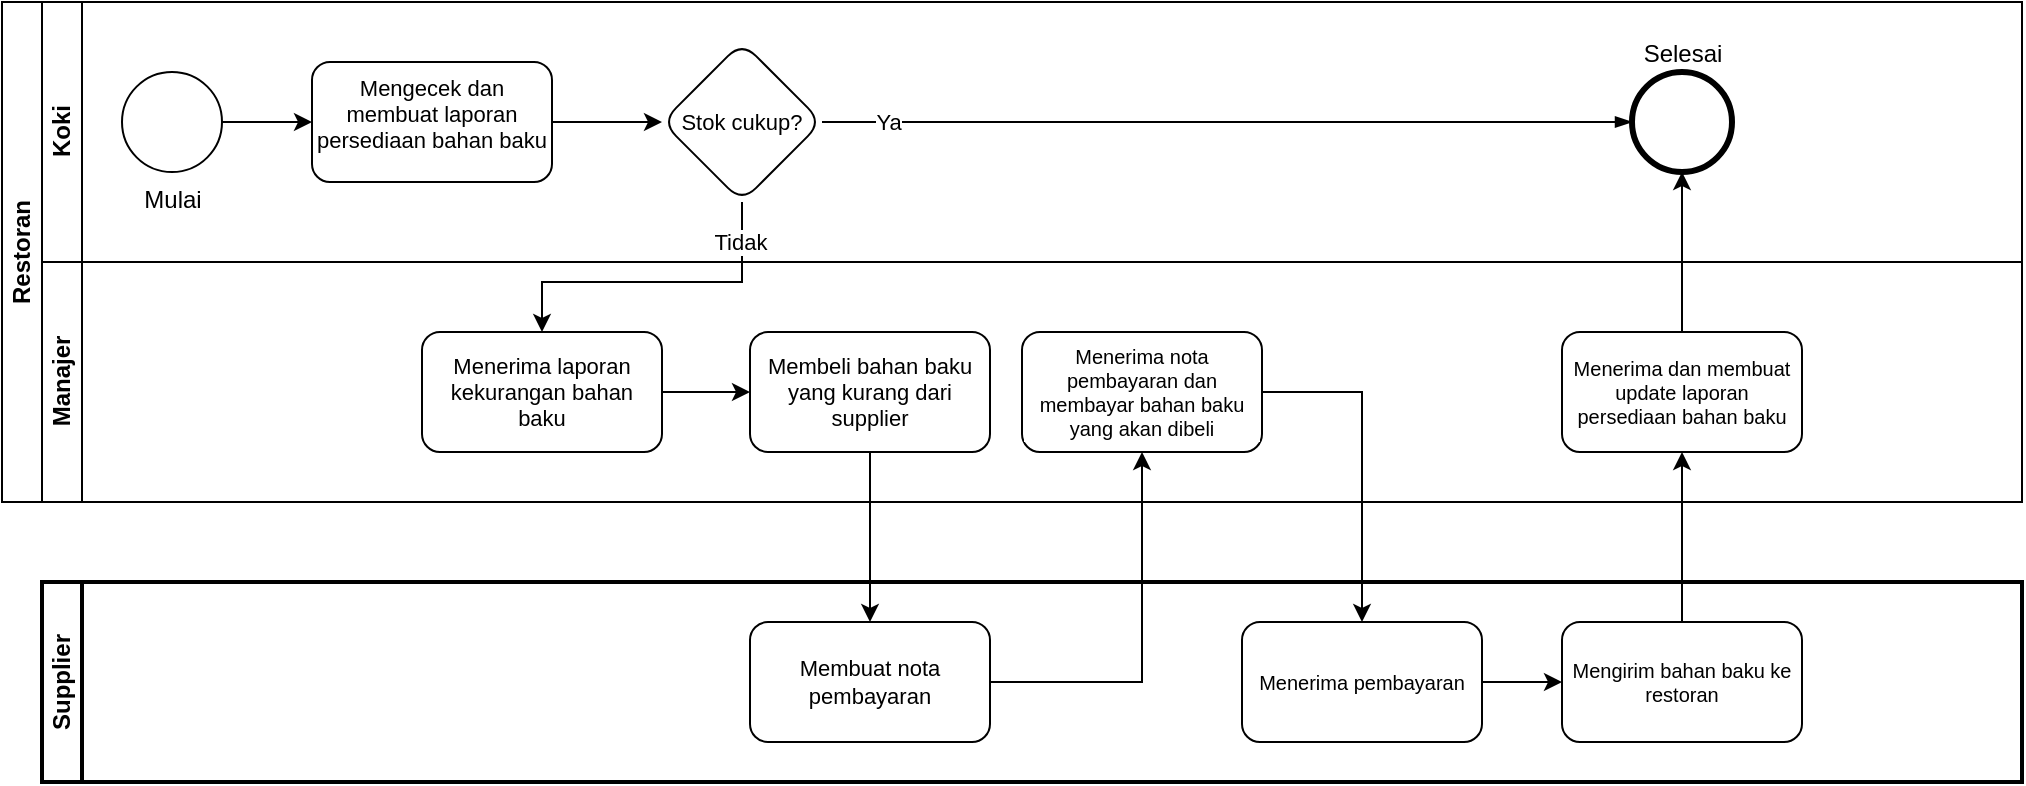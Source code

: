 <mxfile version="22.1.11" type="github">
  <diagram name="Halaman-1" id="3id3iJo2jkvc9qWagwzK">
    <mxGraphModel dx="880" dy="468" grid="1" gridSize="10" guides="1" tooltips="1" connect="1" arrows="1" fold="1" page="1" pageScale="1" pageWidth="827" pageHeight="1169" math="0" shadow="0">
      <root>
        <mxCell id="0" />
        <mxCell id="1" parent="0" />
        <mxCell id="7BFQ7shZ7ki50HZHnvO6-1" value="Restoran" style="swimlane;html=1;childLayout=stackLayout;resizeParent=1;resizeParentMax=0;horizontal=0;startSize=20;horizontalStack=0;whiteSpace=wrap;" vertex="1" parent="1">
          <mxGeometry x="40" y="40" width="1010" height="250" as="geometry" />
        </mxCell>
        <mxCell id="7BFQ7shZ7ki50HZHnvO6-2" value="Koki" style="swimlane;html=1;startSize=20;horizontal=0;" vertex="1" parent="7BFQ7shZ7ki50HZHnvO6-1">
          <mxGeometry x="20" width="990" height="130" as="geometry" />
        </mxCell>
        <mxCell id="7BFQ7shZ7ki50HZHnvO6-8" value="" style="edgeStyle=orthogonalEdgeStyle;rounded=0;orthogonalLoop=1;jettySize=auto;html=1;" edge="1" parent="7BFQ7shZ7ki50HZHnvO6-2" source="7BFQ7shZ7ki50HZHnvO6-6" target="7BFQ7shZ7ki50HZHnvO6-7">
          <mxGeometry relative="1" as="geometry" />
        </mxCell>
        <mxCell id="7BFQ7shZ7ki50HZHnvO6-6" value="Mulai" style="points=[[0.145,0.145,0],[0.5,0,0],[0.855,0.145,0],[1,0.5,0],[0.855,0.855,0],[0.5,1,0],[0.145,0.855,0],[0,0.5,0]];shape=mxgraph.bpmn.event;html=1;verticalLabelPosition=bottom;labelBackgroundColor=#ffffff;verticalAlign=top;align=center;perimeter=ellipsePerimeter;outlineConnect=0;aspect=fixed;outline=standard;symbol=general;" vertex="1" parent="7BFQ7shZ7ki50HZHnvO6-2">
          <mxGeometry x="40" y="35" width="50" height="50" as="geometry" />
        </mxCell>
        <mxCell id="7BFQ7shZ7ki50HZHnvO6-10" value="" style="edgeStyle=orthogonalEdgeStyle;rounded=0;orthogonalLoop=1;jettySize=auto;html=1;" edge="1" parent="7BFQ7shZ7ki50HZHnvO6-2" source="7BFQ7shZ7ki50HZHnvO6-7" target="7BFQ7shZ7ki50HZHnvO6-9">
          <mxGeometry relative="1" as="geometry" />
        </mxCell>
        <mxCell id="7BFQ7shZ7ki50HZHnvO6-7" value="Mengecek dan membuat laporan persediaan bahan baku" style="rounded=1;whiteSpace=wrap;html=1;verticalAlign=top;labelBackgroundColor=#ffffff;fontSize=11;" vertex="1" parent="7BFQ7shZ7ki50HZHnvO6-2">
          <mxGeometry x="135" y="30" width="120" height="60" as="geometry" />
        </mxCell>
        <mxCell id="7BFQ7shZ7ki50HZHnvO6-9" value="Stok cukup?" style="rhombus;whiteSpace=wrap;html=1;fontSize=11;verticalAlign=middle;rounded=1;labelBackgroundColor=#ffffff;labelPosition=center;verticalLabelPosition=middle;align=center;" vertex="1" parent="7BFQ7shZ7ki50HZHnvO6-2">
          <mxGeometry x="310" y="20" width="80" height="80" as="geometry" />
        </mxCell>
        <mxCell id="7BFQ7shZ7ki50HZHnvO6-26" value="Selesai" style="points=[[0.145,0.145,0],[0.5,0,0],[0.855,0.145,0],[1,0.5,0],[0.855,0.855,0],[0.5,1,0],[0.145,0.855,0],[0,0.5,0]];shape=mxgraph.bpmn.event;html=1;verticalLabelPosition=top;labelBackgroundColor=#ffffff;verticalAlign=bottom;align=center;perimeter=ellipsePerimeter;outlineConnect=0;aspect=fixed;outline=end;symbol=terminate2;labelPosition=center;" vertex="1" parent="7BFQ7shZ7ki50HZHnvO6-2">
          <mxGeometry x="795" y="35" width="50" height="50" as="geometry" />
        </mxCell>
        <mxCell id="7BFQ7shZ7ki50HZHnvO6-28" value="" style="edgeStyle=elbowEdgeStyle;fontSize=12;html=1;endArrow=blockThin;endFill=1;rounded=0;exitX=1;exitY=0.5;exitDx=0;exitDy=0;entryX=0;entryY=0.5;entryDx=0;entryDy=0;entryPerimeter=0;" edge="1" parent="7BFQ7shZ7ki50HZHnvO6-2" source="7BFQ7shZ7ki50HZHnvO6-9" target="7BFQ7shZ7ki50HZHnvO6-26">
          <mxGeometry width="160" relative="1" as="geometry">
            <mxPoint x="470" y="210" as="sourcePoint" />
            <mxPoint x="630" y="210" as="targetPoint" />
          </mxGeometry>
        </mxCell>
        <mxCell id="7BFQ7shZ7ki50HZHnvO6-29" value="Ya" style="edgeLabel;html=1;align=center;verticalAlign=middle;resizable=0;points=[];" vertex="1" connectable="0" parent="7BFQ7shZ7ki50HZHnvO6-28">
          <mxGeometry x="-0.837" relative="1" as="geometry">
            <mxPoint as="offset" />
          </mxGeometry>
        </mxCell>
        <mxCell id="7BFQ7shZ7ki50HZHnvO6-3" value="Manajer" style="swimlane;html=1;startSize=20;horizontal=0;" vertex="1" parent="7BFQ7shZ7ki50HZHnvO6-1">
          <mxGeometry x="20" y="130" width="990" height="120" as="geometry" />
        </mxCell>
        <mxCell id="7BFQ7shZ7ki50HZHnvO6-15" value="" style="edgeStyle=orthogonalEdgeStyle;rounded=0;orthogonalLoop=1;jettySize=auto;html=1;" edge="1" parent="7BFQ7shZ7ki50HZHnvO6-3" source="7BFQ7shZ7ki50HZHnvO6-12" target="7BFQ7shZ7ki50HZHnvO6-14">
          <mxGeometry relative="1" as="geometry" />
        </mxCell>
        <mxCell id="7BFQ7shZ7ki50HZHnvO6-12" value="Menerima laporan kekurangan bahan baku" style="whiteSpace=wrap;html=1;fontSize=11;rounded=1;labelBackgroundColor=#ffffff;" vertex="1" parent="7BFQ7shZ7ki50HZHnvO6-3">
          <mxGeometry x="190" y="35" width="120" height="60" as="geometry" />
        </mxCell>
        <mxCell id="7BFQ7shZ7ki50HZHnvO6-14" value="Membeli bahan baku yang kurang dari supplier" style="rounded=1;whiteSpace=wrap;html=1;fontSize=11;labelBackgroundColor=#ffffff;" vertex="1" parent="7BFQ7shZ7ki50HZHnvO6-3">
          <mxGeometry x="354" y="35" width="120" height="60" as="geometry" />
        </mxCell>
        <mxCell id="7BFQ7shZ7ki50HZHnvO6-18" value="Menerima nota pembayaran dan membayar bahan baku yang akan dibeli" style="rounded=1;whiteSpace=wrap;html=1;fontSize=10;labelBackgroundColor=#ffffff;" vertex="1" parent="7BFQ7shZ7ki50HZHnvO6-3">
          <mxGeometry x="490" y="35" width="120" height="60" as="geometry" />
        </mxCell>
        <mxCell id="7BFQ7shZ7ki50HZHnvO6-24" value="Menerima dan membuat update laporan persediaan bahan baku" style="rounded=1;whiteSpace=wrap;html=1;fontSize=10;labelBackgroundColor=#ffffff;" vertex="1" parent="7BFQ7shZ7ki50HZHnvO6-3">
          <mxGeometry x="760" y="35" width="120" height="60" as="geometry" />
        </mxCell>
        <mxCell id="7BFQ7shZ7ki50HZHnvO6-13" value="" style="edgeStyle=orthogonalEdgeStyle;rounded=0;orthogonalLoop=1;jettySize=auto;html=1;" edge="1" parent="7BFQ7shZ7ki50HZHnvO6-1" source="7BFQ7shZ7ki50HZHnvO6-9" target="7BFQ7shZ7ki50HZHnvO6-12">
          <mxGeometry relative="1" as="geometry">
            <Array as="points">
              <mxPoint x="370" y="140" />
              <mxPoint x="270" y="140" />
            </Array>
          </mxGeometry>
        </mxCell>
        <mxCell id="7BFQ7shZ7ki50HZHnvO6-31" value="Tidak" style="edgeLabel;html=1;align=center;verticalAlign=middle;resizable=0;points=[];" vertex="1" connectable="0" parent="7BFQ7shZ7ki50HZHnvO6-13">
          <mxGeometry x="-0.758" y="-1" relative="1" as="geometry">
            <mxPoint as="offset" />
          </mxGeometry>
        </mxCell>
        <mxCell id="7BFQ7shZ7ki50HZHnvO6-27" value="" style="edgeStyle=orthogonalEdgeStyle;rounded=0;orthogonalLoop=1;jettySize=auto;html=1;" edge="1" parent="7BFQ7shZ7ki50HZHnvO6-1" source="7BFQ7shZ7ki50HZHnvO6-24" target="7BFQ7shZ7ki50HZHnvO6-26">
          <mxGeometry relative="1" as="geometry" />
        </mxCell>
        <mxCell id="7BFQ7shZ7ki50HZHnvO6-5" value="Supplier" style="swimlane;html=1;startSize=20;fontStyle=1;collapsible=0;horizontal=0;swimlaneLine=1;swimlaneFillColor=#ffffff;strokeWidth=2;whiteSpace=wrap;" vertex="1" parent="1">
          <mxGeometry x="60" y="330" width="990" height="100" as="geometry" />
        </mxCell>
        <mxCell id="7BFQ7shZ7ki50HZHnvO6-16" value="Membuat nota pembayaran" style="rounded=1;whiteSpace=wrap;html=1;fontSize=11;labelBackgroundColor=#ffffff;" vertex="1" parent="7BFQ7shZ7ki50HZHnvO6-5">
          <mxGeometry x="354" y="20" width="120" height="60" as="geometry" />
        </mxCell>
        <mxCell id="7BFQ7shZ7ki50HZHnvO6-23" value="" style="edgeStyle=orthogonalEdgeStyle;rounded=0;orthogonalLoop=1;jettySize=auto;html=1;" edge="1" parent="7BFQ7shZ7ki50HZHnvO6-5" source="7BFQ7shZ7ki50HZHnvO6-20" target="7BFQ7shZ7ki50HZHnvO6-22">
          <mxGeometry relative="1" as="geometry" />
        </mxCell>
        <mxCell id="7BFQ7shZ7ki50HZHnvO6-20" value="Menerima pembayaran" style="rounded=1;whiteSpace=wrap;html=1;fontSize=10;labelBackgroundColor=#ffffff;" vertex="1" parent="7BFQ7shZ7ki50HZHnvO6-5">
          <mxGeometry x="600" y="20" width="120" height="60" as="geometry" />
        </mxCell>
        <mxCell id="7BFQ7shZ7ki50HZHnvO6-22" value="Mengirim bahan baku ke restoran" style="rounded=1;whiteSpace=wrap;html=1;fontSize=10;labelBackgroundColor=#ffffff;" vertex="1" parent="7BFQ7shZ7ki50HZHnvO6-5">
          <mxGeometry x="760" y="20" width="120" height="60" as="geometry" />
        </mxCell>
        <mxCell id="7BFQ7shZ7ki50HZHnvO6-17" value="" style="edgeStyle=orthogonalEdgeStyle;rounded=0;orthogonalLoop=1;jettySize=auto;html=1;" edge="1" parent="1" source="7BFQ7shZ7ki50HZHnvO6-14" target="7BFQ7shZ7ki50HZHnvO6-16">
          <mxGeometry relative="1" as="geometry" />
        </mxCell>
        <mxCell id="7BFQ7shZ7ki50HZHnvO6-19" value="" style="edgeStyle=orthogonalEdgeStyle;rounded=0;orthogonalLoop=1;jettySize=auto;html=1;" edge="1" parent="1" source="7BFQ7shZ7ki50HZHnvO6-16" target="7BFQ7shZ7ki50HZHnvO6-18">
          <mxGeometry relative="1" as="geometry" />
        </mxCell>
        <mxCell id="7BFQ7shZ7ki50HZHnvO6-21" value="" style="edgeStyle=orthogonalEdgeStyle;rounded=0;orthogonalLoop=1;jettySize=auto;html=1;exitX=1;exitY=0.5;exitDx=0;exitDy=0;" edge="1" parent="1" source="7BFQ7shZ7ki50HZHnvO6-18" target="7BFQ7shZ7ki50HZHnvO6-20">
          <mxGeometry relative="1" as="geometry" />
        </mxCell>
        <mxCell id="7BFQ7shZ7ki50HZHnvO6-25" value="" style="edgeStyle=orthogonalEdgeStyle;rounded=0;orthogonalLoop=1;jettySize=auto;html=1;" edge="1" parent="1" source="7BFQ7shZ7ki50HZHnvO6-22" target="7BFQ7shZ7ki50HZHnvO6-24">
          <mxGeometry relative="1" as="geometry" />
        </mxCell>
      </root>
    </mxGraphModel>
  </diagram>
</mxfile>
